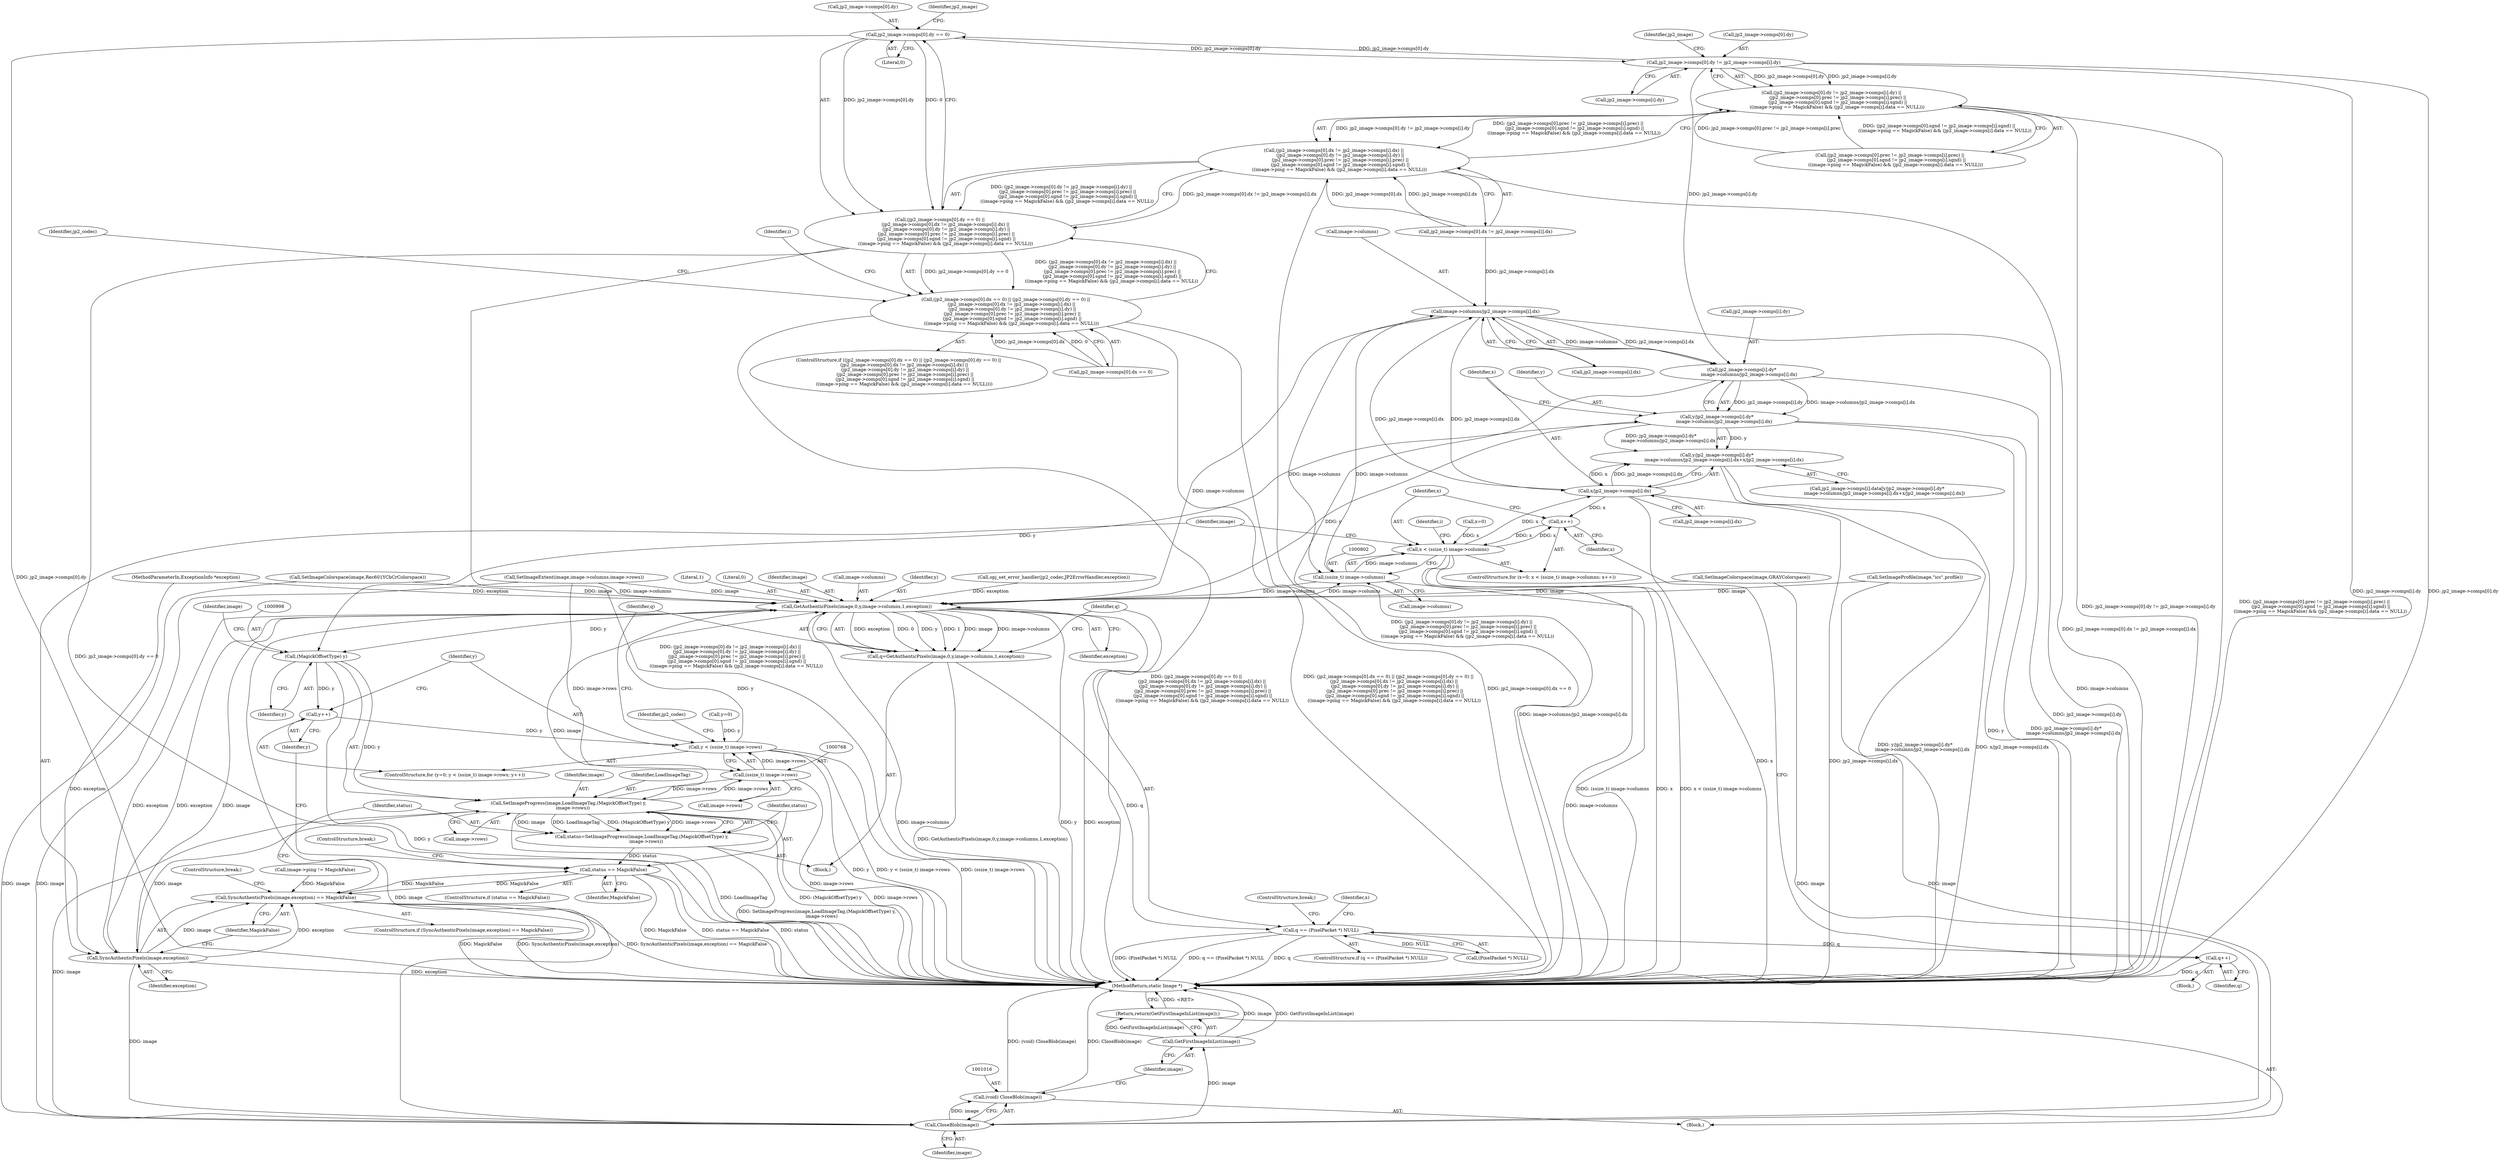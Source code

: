 digraph "0_ImageMagick_b0c5222ce31e8f941fa02ff9c7a040fb2db30dbc@pointer" {
"1000514" [label="(Call,jp2_image->comps[0].dy == 0)"];
"1000540" [label="(Call,jp2_image->comps[0].dy != jp2_image->comps[i].dy)"];
"1000514" [label="(Call,jp2_image->comps[0].dy == 0)"];
"1000513" [label="(Call,(jp2_image->comps[0].dy == 0) ||\n        (jp2_image->comps[0].dx != jp2_image->comps[i].dx) ||\n         (jp2_image->comps[0].dy != jp2_image->comps[i].dy) ||\n         (jp2_image->comps[0].prec != jp2_image->comps[i].prec) ||\n         (jp2_image->comps[0].sgnd != jp2_image->comps[i].sgnd) ||\n        ((image->ping == MagickFalse) && (jp2_image->comps[i].data == NULL)))"];
"1000503" [label="(Call,(jp2_image->comps[0].dx == 0) || (jp2_image->comps[0].dy == 0) ||\n        (jp2_image->comps[0].dx != jp2_image->comps[i].dx) ||\n         (jp2_image->comps[0].dy != jp2_image->comps[i].dy) ||\n         (jp2_image->comps[0].prec != jp2_image->comps[i].prec) ||\n         (jp2_image->comps[0].sgnd != jp2_image->comps[i].sgnd) ||\n        ((image->ping == MagickFalse) && (jp2_image->comps[i].data == NULL)))"];
"1000539" [label="(Call,(jp2_image->comps[0].dy != jp2_image->comps[i].dy) ||\n         (jp2_image->comps[0].prec != jp2_image->comps[i].prec) ||\n         (jp2_image->comps[0].sgnd != jp2_image->comps[i].sgnd) ||\n        ((image->ping == MagickFalse) && (jp2_image->comps[i].data == NULL)))"];
"1000523" [label="(Call,(jp2_image->comps[0].dx != jp2_image->comps[i].dx) ||\n         (jp2_image->comps[0].dy != jp2_image->comps[i].dy) ||\n         (jp2_image->comps[0].prec != jp2_image->comps[i].prec) ||\n         (jp2_image->comps[0].sgnd != jp2_image->comps[i].sgnd) ||\n        ((image->ping == MagickFalse) && (jp2_image->comps[i].data == NULL)))"];
"1000859" [label="(Call,jp2_image->comps[i].dy*\n          image->columns/jp2_image->comps[i].dx)"];
"1000857" [label="(Call,y/jp2_image->comps[i].dy*\n          image->columns/jp2_image->comps[i].dx)"];
"1000856" [label="(Call,y/jp2_image->comps[i].dy*\n          image->columns/jp2_image->comps[i].dx+x/jp2_image->comps[i].dx)"];
"1000997" [label="(Call,(MagickOffsetType) y)"];
"1000772" [label="(Call,y++)"];
"1000765" [label="(Call,y < (ssize_t) image->rows)"];
"1000779" [label="(Call,GetAuthenticPixels(image,0,y,image->columns,1,exception))"];
"1000777" [label="(Call,q=GetAuthenticPixels(image,0,y,image->columns,1,exception))"];
"1000789" [label="(Call,q == (PixelPacket *) NULL)"];
"1000983" [label="(Call,q++)"];
"1000801" [label="(Call,(ssize_t) image->columns)"];
"1000799" [label="(Call,x < (ssize_t) image->columns)"];
"1000806" [label="(Call,x++)"];
"1000878" [label="(Call,x/jp2_image->comps[i].dx)"];
"1000867" [label="(Call,image->columns/jp2_image->comps[i].dx)"];
"1000987" [label="(Call,SyncAuthenticPixels(image,exception))"];
"1000986" [label="(Call,SyncAuthenticPixels(image,exception) == MagickFalse)"];
"1001004" [label="(Call,status == MagickFalse)"];
"1000994" [label="(Call,SetImageProgress(image,LoadImageTag,(MagickOffsetType) y,\n      image->rows))"];
"1000767" [label="(Call,(ssize_t) image->rows)"];
"1000992" [label="(Call,status=SetImageProgress(image,LoadImageTag,(MagickOffsetType) y,\n      image->rows))"];
"1001017" [label="(Call,CloseBlob(image))"];
"1001015" [label="(Call,(void) CloseBlob(image))"];
"1001020" [label="(Call,GetFirstImageInList(image))"];
"1001019" [label="(Return,return(GetFirstImageInList(image));)"];
"1000503" [label="(Call,(jp2_image->comps[0].dx == 0) || (jp2_image->comps[0].dy == 0) ||\n        (jp2_image->comps[0].dx != jp2_image->comps[i].dx) ||\n         (jp2_image->comps[0].dy != jp2_image->comps[i].dy) ||\n         (jp2_image->comps[0].prec != jp2_image->comps[i].prec) ||\n         (jp2_image->comps[0].sgnd != jp2_image->comps[i].sgnd) ||\n        ((image->ping == MagickFalse) && (jp2_image->comps[i].data == NULL)))"];
"1000783" [label="(Call,image->columns)"];
"1000513" [label="(Call,(jp2_image->comps[0].dy == 0) ||\n        (jp2_image->comps[0].dx != jp2_image->comps[i].dx) ||\n         (jp2_image->comps[0].dy != jp2_image->comps[i].dy) ||\n         (jp2_image->comps[0].prec != jp2_image->comps[i].prec) ||\n         (jp2_image->comps[0].sgnd != jp2_image->comps[i].sgnd) ||\n        ((image->ping == MagickFalse) && (jp2_image->comps[i].data == NULL)))"];
"1000986" [label="(Call,SyncAuthenticPixels(image,exception) == MagickFalse)"];
"1000782" [label="(Identifier,y)"];
"1000988" [label="(Identifier,image)"];
"1000524" [label="(Call,jp2_image->comps[0].dx != jp2_image->comps[i].dx)"];
"1000765" [label="(Call,y < (ssize_t) image->rows)"];
"1000769" [label="(Call,image->rows)"];
"1001004" [label="(Call,status == MagickFalse)"];
"1000541" [label="(Call,jp2_image->comps[0].dy)"];
"1000868" [label="(Call,image->columns)"];
"1000515" [label="(Call,jp2_image->comps[0].dy)"];
"1000646" [label="(Call,SetImageExtent(image,image->columns,image->rows))"];
"1000867" [label="(Call,image->columns/jp2_image->comps[i].dx)"];
"1000790" [label="(Identifier,q)"];
"1000774" [label="(Block,)"];
"1000984" [label="(Identifier,q)"];
"1000243" [label="(Call,opj_set_error_handler(jp2_codec,JP2ErrorHandler,exception))"];
"1001020" [label="(Call,GetFirstImageInList(image))"];
"1000548" [label="(Call,jp2_image->comps[i].dy)"];
"1000772" [label="(Call,y++)"];
"1000803" [label="(Call,image->columns)"];
"1000994" [label="(Call,SetImageProgress(image,LoadImageTag,(MagickOffsetType) y,\n      image->rows))"];
"1000761" [label="(ControlStructure,for (y=0; y < (ssize_t) image->rows; y++))"];
"1000766" [label="(Identifier,y)"];
"1000996" [label="(Identifier,LoadImageTag)"];
"1001005" [label="(Identifier,status)"];
"1000812" [label="(Identifier,i)"];
"1000797" [label="(Identifier,x)"];
"1000987" [label="(Call,SyncAuthenticPixels(image,exception))"];
"1001017" [label="(Call,CloseBlob(image))"];
"1000999" [label="(Identifier,y)"];
"1001015" [label="(Call,(void) CloseBlob(image))"];
"1000779" [label="(Call,GetAuthenticPixels(image,0,y,image->columns,1,exception))"];
"1000807" [label="(Identifier,x)"];
"1000871" [label="(Call,jp2_image->comps[i].dx)"];
"1000786" [label="(Literal,1)"];
"1000680" [label="(Call,SetImageColorspace(image,GRAYColorspace))"];
"1000796" [label="(Call,x=0)"];
"1000107" [label="(MethodParameterIn,ExceptionInfo *exception)"];
"1000801" [label="(Call,(ssize_t) image->columns)"];
"1000808" [label="(Block,)"];
"1001007" [label="(ControlStructure,break;)"];
"1000856" [label="(Call,y/jp2_image->comps[i].dy*\n          image->columns/jp2_image->comps[i].dx+x/jp2_image->comps[i].dx)"];
"1000778" [label="(Identifier,q)"];
"1000523" [label="(Call,(jp2_image->comps[0].dx != jp2_image->comps[i].dx) ||\n         (jp2_image->comps[0].dy != jp2_image->comps[i].dy) ||\n         (jp2_image->comps[0].prec != jp2_image->comps[i].prec) ||\n         (jp2_image->comps[0].sgnd != jp2_image->comps[i].sgnd) ||\n        ((image->ping == MagickFalse) && (jp2_image->comps[i].data == NULL)))"];
"1000806" [label="(Call,x++)"];
"1000781" [label="(Literal,0)"];
"1000789" [label="(Call,q == (PixelPacket *) NULL)"];
"1000502" [label="(ControlStructure,if ((jp2_image->comps[0].dx == 0) || (jp2_image->comps[0].dy == 0) ||\n        (jp2_image->comps[0].dx != jp2_image->comps[i].dx) ||\n         (jp2_image->comps[0].dy != jp2_image->comps[i].dy) ||\n         (jp2_image->comps[0].prec != jp2_image->comps[i].prec) ||\n         (jp2_image->comps[0].sgnd != jp2_image->comps[i].sgnd) ||\n        ((image->ping == MagickFalse) && (jp2_image->comps[i].data == NULL))))"];
"1000767" [label="(Call,(ssize_t) image->rows)"];
"1000540" [label="(Call,jp2_image->comps[0].dy != jp2_image->comps[i].dy)"];
"1000858" [label="(Identifier,y)"];
"1000992" [label="(Call,status=SetImageProgress(image,LoadImageTag,(MagickOffsetType) y,\n      image->rows))"];
"1001019" [label="(Return,return(GetFirstImageInList(image));)"];
"1000983" [label="(Call,q++)"];
"1000522" [label="(Literal,0)"];
"1000780" [label="(Identifier,image)"];
"1000860" [label="(Call,jp2_image->comps[i].dy)"];
"1000777" [label="(Call,q=GetAuthenticPixels(image,0,y,image->columns,1,exception))"];
"1000773" [label="(Identifier,y)"];
"1001009" [label="(Identifier,jp2_codec)"];
"1000989" [label="(Identifier,exception)"];
"1000788" [label="(ControlStructure,if (q == (PixelPacket *) NULL))"];
"1000997" [label="(Call,(MagickOffsetType) y)"];
"1000604" [label="(Identifier,jp2_codec)"];
"1000800" [label="(Identifier,x)"];
"1000555" [label="(Call,(jp2_image->comps[0].prec != jp2_image->comps[i].prec) ||\n         (jp2_image->comps[0].sgnd != jp2_image->comps[i].sgnd) ||\n        ((image->ping == MagickFalse) && (jp2_image->comps[i].data == NULL)))"];
"1001001" [label="(Identifier,image)"];
"1000991" [label="(ControlStructure,break;)"];
"1000995" [label="(Identifier,image)"];
"1000878" [label="(Call,x/jp2_image->comps[i].dx)"];
"1000993" [label="(Identifier,status)"];
"1000985" [label="(ControlStructure,if (SyncAuthenticPixels(image,exception) == MagickFalse))"];
"1000740" [label="(Call,SetImageProfile(image,\"icc\",profile))"];
"1000859" [label="(Call,jp2_image->comps[i].dy*\n          image->columns/jp2_image->comps[i].dx)"];
"1000745" [label="(Call,image->ping != MagickFalse)"];
"1000514" [label="(Call,jp2_image->comps[0].dy == 0)"];
"1001006" [label="(Identifier,MagickFalse)"];
"1001003" [label="(ControlStructure,if (status == MagickFalse))"];
"1000539" [label="(Call,(jp2_image->comps[0].dy != jp2_image->comps[i].dy) ||\n         (jp2_image->comps[0].prec != jp2_image->comps[i].prec) ||\n         (jp2_image->comps[0].sgnd != jp2_image->comps[i].sgnd) ||\n        ((image->ping == MagickFalse) && (jp2_image->comps[i].data == NULL)))"];
"1000108" [label="(Block,)"];
"1000794" [label="(ControlStructure,break;)"];
"1000560" [label="(Identifier,jp2_image)"];
"1000787" [label="(Identifier,exception)"];
"1000500" [label="(Identifier,i)"];
"1000848" [label="(Call,jp2_image->comps[i].data[y/jp2_image->comps[i].dy*\n          image->columns/jp2_image->comps[i].dx+x/jp2_image->comps[i].dx])"];
"1000762" [label="(Call,y=0)"];
"1001022" [label="(MethodReturn,static Image *)"];
"1000799" [label="(Call,x < (ssize_t) image->columns)"];
"1000880" [label="(Call,jp2_image->comps[i].dx)"];
"1000857" [label="(Call,y/jp2_image->comps[i].dy*\n          image->columns/jp2_image->comps[i].dx)"];
"1001018" [label="(Identifier,image)"];
"1000990" [label="(Identifier,MagickFalse)"];
"1000701" [label="(Call,SetImageColorspace(image,Rec601YCbCrColorspace))"];
"1000504" [label="(Call,jp2_image->comps[0].dx == 0)"];
"1000795" [label="(ControlStructure,for (x=0; x < (ssize_t) image->columns; x++))"];
"1000528" [label="(Identifier,jp2_image)"];
"1001000" [label="(Call,image->rows)"];
"1000791" [label="(Call,(PixelPacket *) NULL)"];
"1000879" [label="(Identifier,x)"];
"1001021" [label="(Identifier,image)"];
"1000514" -> "1000513"  [label="AST: "];
"1000514" -> "1000522"  [label="CFG: "];
"1000515" -> "1000514"  [label="AST: "];
"1000522" -> "1000514"  [label="AST: "];
"1000528" -> "1000514"  [label="CFG: "];
"1000513" -> "1000514"  [label="CFG: "];
"1000514" -> "1001022"  [label="DDG: jp2_image->comps[0].dy"];
"1000514" -> "1000513"  [label="DDG: jp2_image->comps[0].dy"];
"1000514" -> "1000513"  [label="DDG: 0"];
"1000540" -> "1000514"  [label="DDG: jp2_image->comps[0].dy"];
"1000514" -> "1000540"  [label="DDG: jp2_image->comps[0].dy"];
"1000540" -> "1000539"  [label="AST: "];
"1000540" -> "1000548"  [label="CFG: "];
"1000541" -> "1000540"  [label="AST: "];
"1000548" -> "1000540"  [label="AST: "];
"1000560" -> "1000540"  [label="CFG: "];
"1000539" -> "1000540"  [label="CFG: "];
"1000540" -> "1001022"  [label="DDG: jp2_image->comps[i].dy"];
"1000540" -> "1001022"  [label="DDG: jp2_image->comps[0].dy"];
"1000540" -> "1000539"  [label="DDG: jp2_image->comps[0].dy"];
"1000540" -> "1000539"  [label="DDG: jp2_image->comps[i].dy"];
"1000540" -> "1000859"  [label="DDG: jp2_image->comps[i].dy"];
"1000513" -> "1000503"  [label="AST: "];
"1000513" -> "1000523"  [label="CFG: "];
"1000523" -> "1000513"  [label="AST: "];
"1000503" -> "1000513"  [label="CFG: "];
"1000513" -> "1001022"  [label="DDG: jp2_image->comps[0].dy == 0"];
"1000513" -> "1001022"  [label="DDG: (jp2_image->comps[0].dx != jp2_image->comps[i].dx) ||\n         (jp2_image->comps[0].dy != jp2_image->comps[i].dy) ||\n         (jp2_image->comps[0].prec != jp2_image->comps[i].prec) ||\n         (jp2_image->comps[0].sgnd != jp2_image->comps[i].sgnd) ||\n        ((image->ping == MagickFalse) && (jp2_image->comps[i].data == NULL))"];
"1000513" -> "1000503"  [label="DDG: jp2_image->comps[0].dy == 0"];
"1000513" -> "1000503"  [label="DDG: (jp2_image->comps[0].dx != jp2_image->comps[i].dx) ||\n         (jp2_image->comps[0].dy != jp2_image->comps[i].dy) ||\n         (jp2_image->comps[0].prec != jp2_image->comps[i].prec) ||\n         (jp2_image->comps[0].sgnd != jp2_image->comps[i].sgnd) ||\n        ((image->ping == MagickFalse) && (jp2_image->comps[i].data == NULL))"];
"1000523" -> "1000513"  [label="DDG: jp2_image->comps[0].dx != jp2_image->comps[i].dx"];
"1000523" -> "1000513"  [label="DDG: (jp2_image->comps[0].dy != jp2_image->comps[i].dy) ||\n         (jp2_image->comps[0].prec != jp2_image->comps[i].prec) ||\n         (jp2_image->comps[0].sgnd != jp2_image->comps[i].sgnd) ||\n        ((image->ping == MagickFalse) && (jp2_image->comps[i].data == NULL))"];
"1000503" -> "1000502"  [label="AST: "];
"1000503" -> "1000504"  [label="CFG: "];
"1000504" -> "1000503"  [label="AST: "];
"1000604" -> "1000503"  [label="CFG: "];
"1000500" -> "1000503"  [label="CFG: "];
"1000503" -> "1001022"  [label="DDG: (jp2_image->comps[0].dy == 0) ||\n        (jp2_image->comps[0].dx != jp2_image->comps[i].dx) ||\n         (jp2_image->comps[0].dy != jp2_image->comps[i].dy) ||\n         (jp2_image->comps[0].prec != jp2_image->comps[i].prec) ||\n         (jp2_image->comps[0].sgnd != jp2_image->comps[i].sgnd) ||\n        ((image->ping == MagickFalse) && (jp2_image->comps[i].data == NULL))"];
"1000503" -> "1001022"  [label="DDG: (jp2_image->comps[0].dx == 0) || (jp2_image->comps[0].dy == 0) ||\n        (jp2_image->comps[0].dx != jp2_image->comps[i].dx) ||\n         (jp2_image->comps[0].dy != jp2_image->comps[i].dy) ||\n         (jp2_image->comps[0].prec != jp2_image->comps[i].prec) ||\n         (jp2_image->comps[0].sgnd != jp2_image->comps[i].sgnd) ||\n        ((image->ping == MagickFalse) && (jp2_image->comps[i].data == NULL))"];
"1000503" -> "1001022"  [label="DDG: jp2_image->comps[0].dx == 0"];
"1000504" -> "1000503"  [label="DDG: jp2_image->comps[0].dx"];
"1000504" -> "1000503"  [label="DDG: 0"];
"1000539" -> "1000523"  [label="AST: "];
"1000539" -> "1000555"  [label="CFG: "];
"1000555" -> "1000539"  [label="AST: "];
"1000523" -> "1000539"  [label="CFG: "];
"1000539" -> "1001022"  [label="DDG: jp2_image->comps[0].dy != jp2_image->comps[i].dy"];
"1000539" -> "1001022"  [label="DDG: (jp2_image->comps[0].prec != jp2_image->comps[i].prec) ||\n         (jp2_image->comps[0].sgnd != jp2_image->comps[i].sgnd) ||\n        ((image->ping == MagickFalse) && (jp2_image->comps[i].data == NULL))"];
"1000539" -> "1000523"  [label="DDG: jp2_image->comps[0].dy != jp2_image->comps[i].dy"];
"1000539" -> "1000523"  [label="DDG: (jp2_image->comps[0].prec != jp2_image->comps[i].prec) ||\n         (jp2_image->comps[0].sgnd != jp2_image->comps[i].sgnd) ||\n        ((image->ping == MagickFalse) && (jp2_image->comps[i].data == NULL))"];
"1000555" -> "1000539"  [label="DDG: jp2_image->comps[0].prec != jp2_image->comps[i].prec"];
"1000555" -> "1000539"  [label="DDG: (jp2_image->comps[0].sgnd != jp2_image->comps[i].sgnd) ||\n        ((image->ping == MagickFalse) && (jp2_image->comps[i].data == NULL))"];
"1000523" -> "1000524"  [label="CFG: "];
"1000524" -> "1000523"  [label="AST: "];
"1000523" -> "1001022"  [label="DDG: jp2_image->comps[0].dx != jp2_image->comps[i].dx"];
"1000523" -> "1001022"  [label="DDG: (jp2_image->comps[0].dy != jp2_image->comps[i].dy) ||\n         (jp2_image->comps[0].prec != jp2_image->comps[i].prec) ||\n         (jp2_image->comps[0].sgnd != jp2_image->comps[i].sgnd) ||\n        ((image->ping == MagickFalse) && (jp2_image->comps[i].data == NULL))"];
"1000524" -> "1000523"  [label="DDG: jp2_image->comps[0].dx"];
"1000524" -> "1000523"  [label="DDG: jp2_image->comps[i].dx"];
"1000859" -> "1000857"  [label="AST: "];
"1000859" -> "1000867"  [label="CFG: "];
"1000860" -> "1000859"  [label="AST: "];
"1000867" -> "1000859"  [label="AST: "];
"1000857" -> "1000859"  [label="CFG: "];
"1000859" -> "1001022"  [label="DDG: image->columns/jp2_image->comps[i].dx"];
"1000859" -> "1001022"  [label="DDG: jp2_image->comps[i].dy"];
"1000859" -> "1000857"  [label="DDG: jp2_image->comps[i].dy"];
"1000859" -> "1000857"  [label="DDG: image->columns/jp2_image->comps[i].dx"];
"1000867" -> "1000859"  [label="DDG: image->columns"];
"1000867" -> "1000859"  [label="DDG: jp2_image->comps[i].dx"];
"1000857" -> "1000856"  [label="AST: "];
"1000858" -> "1000857"  [label="AST: "];
"1000879" -> "1000857"  [label="CFG: "];
"1000857" -> "1001022"  [label="DDG: y"];
"1000857" -> "1001022"  [label="DDG: jp2_image->comps[i].dy*\n          image->columns/jp2_image->comps[i].dx"];
"1000857" -> "1000856"  [label="DDG: y"];
"1000857" -> "1000856"  [label="DDG: jp2_image->comps[i].dy*\n          image->columns/jp2_image->comps[i].dx"];
"1000779" -> "1000857"  [label="DDG: y"];
"1000857" -> "1000997"  [label="DDG: y"];
"1000856" -> "1000848"  [label="AST: "];
"1000856" -> "1000878"  [label="CFG: "];
"1000878" -> "1000856"  [label="AST: "];
"1000848" -> "1000856"  [label="CFG: "];
"1000856" -> "1001022"  [label="DDG: y/jp2_image->comps[i].dy*\n          image->columns/jp2_image->comps[i].dx"];
"1000856" -> "1001022"  [label="DDG: x/jp2_image->comps[i].dx"];
"1000878" -> "1000856"  [label="DDG: x"];
"1000878" -> "1000856"  [label="DDG: jp2_image->comps[i].dx"];
"1000997" -> "1000994"  [label="AST: "];
"1000997" -> "1000999"  [label="CFG: "];
"1000998" -> "1000997"  [label="AST: "];
"1000999" -> "1000997"  [label="AST: "];
"1001001" -> "1000997"  [label="CFG: "];
"1000997" -> "1001022"  [label="DDG: y"];
"1000997" -> "1000772"  [label="DDG: y"];
"1000997" -> "1000994"  [label="DDG: y"];
"1000779" -> "1000997"  [label="DDG: y"];
"1000772" -> "1000761"  [label="AST: "];
"1000772" -> "1000773"  [label="CFG: "];
"1000773" -> "1000772"  [label="AST: "];
"1000766" -> "1000772"  [label="CFG: "];
"1000772" -> "1000765"  [label="DDG: y"];
"1000765" -> "1000761"  [label="AST: "];
"1000765" -> "1000767"  [label="CFG: "];
"1000766" -> "1000765"  [label="AST: "];
"1000767" -> "1000765"  [label="AST: "];
"1000778" -> "1000765"  [label="CFG: "];
"1001009" -> "1000765"  [label="CFG: "];
"1000765" -> "1001022"  [label="DDG: (ssize_t) image->rows"];
"1000765" -> "1001022"  [label="DDG: y"];
"1000765" -> "1001022"  [label="DDG: y < (ssize_t) image->rows"];
"1000762" -> "1000765"  [label="DDG: y"];
"1000767" -> "1000765"  [label="DDG: image->rows"];
"1000765" -> "1000779"  [label="DDG: y"];
"1000779" -> "1000777"  [label="AST: "];
"1000779" -> "1000787"  [label="CFG: "];
"1000780" -> "1000779"  [label="AST: "];
"1000781" -> "1000779"  [label="AST: "];
"1000782" -> "1000779"  [label="AST: "];
"1000783" -> "1000779"  [label="AST: "];
"1000786" -> "1000779"  [label="AST: "];
"1000787" -> "1000779"  [label="AST: "];
"1000777" -> "1000779"  [label="CFG: "];
"1000779" -> "1001022"  [label="DDG: image->columns"];
"1000779" -> "1001022"  [label="DDG: y"];
"1000779" -> "1001022"  [label="DDG: exception"];
"1000779" -> "1000777"  [label="DDG: exception"];
"1000779" -> "1000777"  [label="DDG: 0"];
"1000779" -> "1000777"  [label="DDG: y"];
"1000779" -> "1000777"  [label="DDG: 1"];
"1000779" -> "1000777"  [label="DDG: image"];
"1000779" -> "1000777"  [label="DDG: image->columns"];
"1000680" -> "1000779"  [label="DDG: image"];
"1000646" -> "1000779"  [label="DDG: image"];
"1000646" -> "1000779"  [label="DDG: image->columns"];
"1000701" -> "1000779"  [label="DDG: image"];
"1000740" -> "1000779"  [label="DDG: image"];
"1000994" -> "1000779"  [label="DDG: image"];
"1000801" -> "1000779"  [label="DDG: image->columns"];
"1000867" -> "1000779"  [label="DDG: image->columns"];
"1000987" -> "1000779"  [label="DDG: exception"];
"1000243" -> "1000779"  [label="DDG: exception"];
"1000107" -> "1000779"  [label="DDG: exception"];
"1000779" -> "1000801"  [label="DDG: image->columns"];
"1000779" -> "1000987"  [label="DDG: image"];
"1000779" -> "1000987"  [label="DDG: exception"];
"1000779" -> "1001017"  [label="DDG: image"];
"1000777" -> "1000774"  [label="AST: "];
"1000778" -> "1000777"  [label="AST: "];
"1000790" -> "1000777"  [label="CFG: "];
"1000777" -> "1001022"  [label="DDG: GetAuthenticPixels(image,0,y,image->columns,1,exception)"];
"1000777" -> "1000789"  [label="DDG: q"];
"1000789" -> "1000788"  [label="AST: "];
"1000789" -> "1000791"  [label="CFG: "];
"1000790" -> "1000789"  [label="AST: "];
"1000791" -> "1000789"  [label="AST: "];
"1000794" -> "1000789"  [label="CFG: "];
"1000797" -> "1000789"  [label="CFG: "];
"1000789" -> "1001022"  [label="DDG: (PixelPacket *) NULL"];
"1000789" -> "1001022"  [label="DDG: q == (PixelPacket *) NULL"];
"1000789" -> "1001022"  [label="DDG: q"];
"1000791" -> "1000789"  [label="DDG: NULL"];
"1000789" -> "1000983"  [label="DDG: q"];
"1000983" -> "1000808"  [label="AST: "];
"1000983" -> "1000984"  [label="CFG: "];
"1000984" -> "1000983"  [label="AST: "];
"1000807" -> "1000983"  [label="CFG: "];
"1000983" -> "1001022"  [label="DDG: q"];
"1000801" -> "1000799"  [label="AST: "];
"1000801" -> "1000803"  [label="CFG: "];
"1000802" -> "1000801"  [label="AST: "];
"1000803" -> "1000801"  [label="AST: "];
"1000799" -> "1000801"  [label="CFG: "];
"1000801" -> "1001022"  [label="DDG: image->columns"];
"1000801" -> "1000799"  [label="DDG: image->columns"];
"1000867" -> "1000801"  [label="DDG: image->columns"];
"1000801" -> "1000867"  [label="DDG: image->columns"];
"1000799" -> "1000795"  [label="AST: "];
"1000800" -> "1000799"  [label="AST: "];
"1000812" -> "1000799"  [label="CFG: "];
"1000988" -> "1000799"  [label="CFG: "];
"1000799" -> "1001022"  [label="DDG: x"];
"1000799" -> "1001022"  [label="DDG: x < (ssize_t) image->columns"];
"1000799" -> "1001022"  [label="DDG: (ssize_t) image->columns"];
"1000806" -> "1000799"  [label="DDG: x"];
"1000796" -> "1000799"  [label="DDG: x"];
"1000799" -> "1000806"  [label="DDG: x"];
"1000799" -> "1000878"  [label="DDG: x"];
"1000806" -> "1000795"  [label="AST: "];
"1000806" -> "1000807"  [label="CFG: "];
"1000807" -> "1000806"  [label="AST: "];
"1000800" -> "1000806"  [label="CFG: "];
"1000878" -> "1000806"  [label="DDG: x"];
"1000878" -> "1000880"  [label="CFG: "];
"1000879" -> "1000878"  [label="AST: "];
"1000880" -> "1000878"  [label="AST: "];
"1000878" -> "1001022"  [label="DDG: x"];
"1000878" -> "1001022"  [label="DDG: jp2_image->comps[i].dx"];
"1000878" -> "1000867"  [label="DDG: jp2_image->comps[i].dx"];
"1000867" -> "1000878"  [label="DDG: jp2_image->comps[i].dx"];
"1000867" -> "1000871"  [label="CFG: "];
"1000868" -> "1000867"  [label="AST: "];
"1000871" -> "1000867"  [label="AST: "];
"1000867" -> "1001022"  [label="DDG: image->columns"];
"1000524" -> "1000867"  [label="DDG: jp2_image->comps[i].dx"];
"1000987" -> "1000986"  [label="AST: "];
"1000987" -> "1000989"  [label="CFG: "];
"1000988" -> "1000987"  [label="AST: "];
"1000989" -> "1000987"  [label="AST: "];
"1000990" -> "1000987"  [label="CFG: "];
"1000987" -> "1001022"  [label="DDG: exception"];
"1000987" -> "1000986"  [label="DDG: image"];
"1000987" -> "1000986"  [label="DDG: exception"];
"1000107" -> "1000987"  [label="DDG: exception"];
"1000987" -> "1000994"  [label="DDG: image"];
"1000987" -> "1001017"  [label="DDG: image"];
"1000986" -> "1000985"  [label="AST: "];
"1000986" -> "1000990"  [label="CFG: "];
"1000990" -> "1000986"  [label="AST: "];
"1000991" -> "1000986"  [label="CFG: "];
"1000993" -> "1000986"  [label="CFG: "];
"1000986" -> "1001022"  [label="DDG: MagickFalse"];
"1000986" -> "1001022"  [label="DDG: SyncAuthenticPixels(image,exception)"];
"1000986" -> "1001022"  [label="DDG: SyncAuthenticPixels(image,exception) == MagickFalse"];
"1000745" -> "1000986"  [label="DDG: MagickFalse"];
"1001004" -> "1000986"  [label="DDG: MagickFalse"];
"1000986" -> "1001004"  [label="DDG: MagickFalse"];
"1001004" -> "1001003"  [label="AST: "];
"1001004" -> "1001006"  [label="CFG: "];
"1001005" -> "1001004"  [label="AST: "];
"1001006" -> "1001004"  [label="AST: "];
"1001007" -> "1001004"  [label="CFG: "];
"1000773" -> "1001004"  [label="CFG: "];
"1001004" -> "1001022"  [label="DDG: status == MagickFalse"];
"1001004" -> "1001022"  [label="DDG: status"];
"1001004" -> "1001022"  [label="DDG: MagickFalse"];
"1000992" -> "1001004"  [label="DDG: status"];
"1000994" -> "1000992"  [label="AST: "];
"1000994" -> "1001000"  [label="CFG: "];
"1000995" -> "1000994"  [label="AST: "];
"1000996" -> "1000994"  [label="AST: "];
"1001000" -> "1000994"  [label="AST: "];
"1000992" -> "1000994"  [label="CFG: "];
"1000994" -> "1001022"  [label="DDG: LoadImageTag"];
"1000994" -> "1001022"  [label="DDG: (MagickOffsetType) y"];
"1000994" -> "1001022"  [label="DDG: image->rows"];
"1000994" -> "1000767"  [label="DDG: image->rows"];
"1000994" -> "1000992"  [label="DDG: image"];
"1000994" -> "1000992"  [label="DDG: LoadImageTag"];
"1000994" -> "1000992"  [label="DDG: (MagickOffsetType) y"];
"1000994" -> "1000992"  [label="DDG: image->rows"];
"1000767" -> "1000994"  [label="DDG: image->rows"];
"1000994" -> "1001017"  [label="DDG: image"];
"1000767" -> "1000769"  [label="CFG: "];
"1000768" -> "1000767"  [label="AST: "];
"1000769" -> "1000767"  [label="AST: "];
"1000767" -> "1001022"  [label="DDG: image->rows"];
"1000646" -> "1000767"  [label="DDG: image->rows"];
"1000992" -> "1000774"  [label="AST: "];
"1000993" -> "1000992"  [label="AST: "];
"1001005" -> "1000992"  [label="CFG: "];
"1000992" -> "1001022"  [label="DDG: SetImageProgress(image,LoadImageTag,(MagickOffsetType) y,\n      image->rows)"];
"1001017" -> "1001015"  [label="AST: "];
"1001017" -> "1001018"  [label="CFG: "];
"1001018" -> "1001017"  [label="AST: "];
"1001015" -> "1001017"  [label="CFG: "];
"1001017" -> "1001015"  [label="DDG: image"];
"1000680" -> "1001017"  [label="DDG: image"];
"1000646" -> "1001017"  [label="DDG: image"];
"1000701" -> "1001017"  [label="DDG: image"];
"1000740" -> "1001017"  [label="DDG: image"];
"1001017" -> "1001020"  [label="DDG: image"];
"1001015" -> "1000108"  [label="AST: "];
"1001016" -> "1001015"  [label="AST: "];
"1001021" -> "1001015"  [label="CFG: "];
"1001015" -> "1001022"  [label="DDG: (void) CloseBlob(image)"];
"1001015" -> "1001022"  [label="DDG: CloseBlob(image)"];
"1001020" -> "1001019"  [label="AST: "];
"1001020" -> "1001021"  [label="CFG: "];
"1001021" -> "1001020"  [label="AST: "];
"1001019" -> "1001020"  [label="CFG: "];
"1001020" -> "1001022"  [label="DDG: image"];
"1001020" -> "1001022"  [label="DDG: GetFirstImageInList(image)"];
"1001020" -> "1001019"  [label="DDG: GetFirstImageInList(image)"];
"1001019" -> "1000108"  [label="AST: "];
"1001022" -> "1001019"  [label="CFG: "];
"1001019" -> "1001022"  [label="DDG: <RET>"];
}
